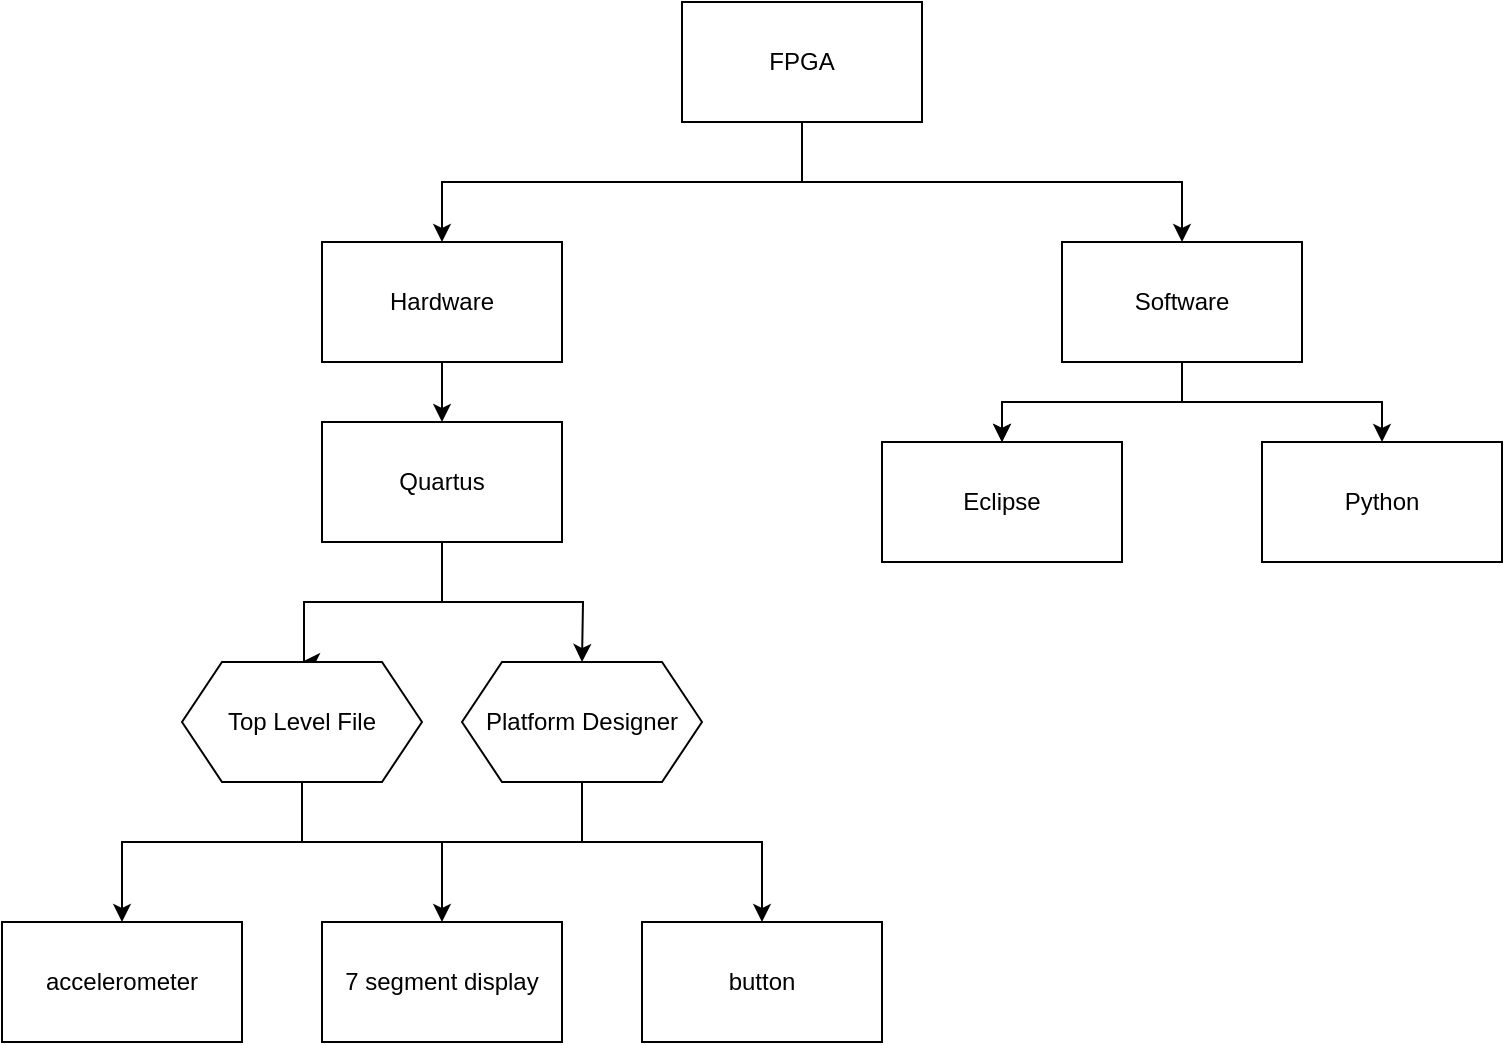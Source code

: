 <mxfile version="26.1.1">
  <diagram name="第 1 页" id="17vdnPelhpcCsiIMeY3-">
    <mxGraphModel dx="1026" dy="684" grid="1" gridSize="10" guides="1" tooltips="1" connect="1" arrows="1" fold="1" page="1" pageScale="1" pageWidth="827" pageHeight="1169" math="0" shadow="0">
      <root>
        <mxCell id="0" />
        <mxCell id="1" parent="0" />
        <mxCell id="vZnL8T_8P3qCWIFmW41_-3" value="" style="edgeStyle=orthogonalEdgeStyle;rounded=0;orthogonalLoop=1;jettySize=auto;html=1;" edge="1" parent="1" source="vZnL8T_8P3qCWIFmW41_-1" target="vZnL8T_8P3qCWIFmW41_-2">
          <mxGeometry relative="1" as="geometry">
            <Array as="points">
              <mxPoint x="410" y="410" />
              <mxPoint x="230" y="410" />
            </Array>
          </mxGeometry>
        </mxCell>
        <mxCell id="vZnL8T_8P3qCWIFmW41_-4" style="edgeStyle=orthogonalEdgeStyle;rounded=0;orthogonalLoop=1;jettySize=auto;html=1;exitX=0.5;exitY=1;exitDx=0;exitDy=0;" edge="1" parent="1" source="vZnL8T_8P3qCWIFmW41_-1" target="vZnL8T_8P3qCWIFmW41_-5">
          <mxGeometry relative="1" as="geometry">
            <mxPoint x="550" y="470" as="targetPoint" />
          </mxGeometry>
        </mxCell>
        <mxCell id="vZnL8T_8P3qCWIFmW41_-1" value="FPGA" style="rounded=0;whiteSpace=wrap;html=1;" vertex="1" parent="1">
          <mxGeometry x="350" y="320" width="120" height="60" as="geometry" />
        </mxCell>
        <mxCell id="vZnL8T_8P3qCWIFmW41_-7" value="" style="edgeStyle=orthogonalEdgeStyle;rounded=0;orthogonalLoop=1;jettySize=auto;html=1;" edge="1" parent="1" source="vZnL8T_8P3qCWIFmW41_-2" target="vZnL8T_8P3qCWIFmW41_-6">
          <mxGeometry relative="1" as="geometry" />
        </mxCell>
        <mxCell id="vZnL8T_8P3qCWIFmW41_-2" value="Hardware" style="rounded=0;whiteSpace=wrap;html=1;" vertex="1" parent="1">
          <mxGeometry x="170" y="440" width="120" height="60" as="geometry" />
        </mxCell>
        <mxCell id="vZnL8T_8P3qCWIFmW41_-9" value="" style="edgeStyle=orthogonalEdgeStyle;rounded=0;orthogonalLoop=1;jettySize=auto;html=1;" edge="1" parent="1" source="vZnL8T_8P3qCWIFmW41_-5" target="vZnL8T_8P3qCWIFmW41_-8">
          <mxGeometry relative="1" as="geometry" />
        </mxCell>
        <mxCell id="vZnL8T_8P3qCWIFmW41_-10" value="" style="edgeStyle=orthogonalEdgeStyle;rounded=0;orthogonalLoop=1;jettySize=auto;html=1;" edge="1" parent="1" source="vZnL8T_8P3qCWIFmW41_-5" target="vZnL8T_8P3qCWIFmW41_-8">
          <mxGeometry relative="1" as="geometry" />
        </mxCell>
        <mxCell id="vZnL8T_8P3qCWIFmW41_-11" style="edgeStyle=orthogonalEdgeStyle;rounded=0;orthogonalLoop=1;jettySize=auto;html=1;exitX=0.5;exitY=1;exitDx=0;exitDy=0;" edge="1" parent="1" source="vZnL8T_8P3qCWIFmW41_-5" target="vZnL8T_8P3qCWIFmW41_-12">
          <mxGeometry relative="1" as="geometry">
            <mxPoint x="640" y="580" as="targetPoint" />
          </mxGeometry>
        </mxCell>
        <mxCell id="vZnL8T_8P3qCWIFmW41_-5" value="Software" style="rounded=0;whiteSpace=wrap;html=1;" vertex="1" parent="1">
          <mxGeometry x="540" y="440" width="120" height="60" as="geometry" />
        </mxCell>
        <mxCell id="vZnL8T_8P3qCWIFmW41_-14" value="" style="edgeStyle=orthogonalEdgeStyle;rounded=0;orthogonalLoop=1;jettySize=auto;html=1;" edge="1" parent="1" source="vZnL8T_8P3qCWIFmW41_-6">
          <mxGeometry relative="1" as="geometry">
            <mxPoint x="160" y="650" as="targetPoint" />
            <Array as="points">
              <mxPoint x="230" y="620" />
              <mxPoint x="161" y="620" />
            </Array>
          </mxGeometry>
        </mxCell>
        <mxCell id="vZnL8T_8P3qCWIFmW41_-15" style="edgeStyle=orthogonalEdgeStyle;rounded=0;orthogonalLoop=1;jettySize=auto;html=1;exitX=0.5;exitY=1;exitDx=0;exitDy=0;" edge="1" parent="1" source="vZnL8T_8P3qCWIFmW41_-6">
          <mxGeometry relative="1" as="geometry">
            <mxPoint x="300" y="650" as="targetPoint" />
          </mxGeometry>
        </mxCell>
        <mxCell id="vZnL8T_8P3qCWIFmW41_-6" value="Quartus" style="rounded=0;whiteSpace=wrap;html=1;" vertex="1" parent="1">
          <mxGeometry x="170" y="530" width="120" height="60" as="geometry" />
        </mxCell>
        <mxCell id="vZnL8T_8P3qCWIFmW41_-8" value="Eclipse" style="rounded=0;whiteSpace=wrap;html=1;" vertex="1" parent="1">
          <mxGeometry x="450" y="540" width="120" height="60" as="geometry" />
        </mxCell>
        <mxCell id="vZnL8T_8P3qCWIFmW41_-12" value="Python" style="rounded=0;whiteSpace=wrap;html=1;" vertex="1" parent="1">
          <mxGeometry x="640" y="540" width="120" height="60" as="geometry" />
        </mxCell>
        <mxCell id="vZnL8T_8P3qCWIFmW41_-17" value="7 segment display" style="rounded=0;whiteSpace=wrap;html=1;" vertex="1" parent="1">
          <mxGeometry x="170" y="780" width="120" height="60" as="geometry" />
        </mxCell>
        <mxCell id="vZnL8T_8P3qCWIFmW41_-20" value="button" style="whiteSpace=wrap;html=1;rounded=0;" vertex="1" parent="1">
          <mxGeometry x="330" y="780" width="120" height="60" as="geometry" />
        </mxCell>
        <mxCell id="vZnL8T_8P3qCWIFmW41_-22" value="accelerometer" style="whiteSpace=wrap;html=1;rounded=0;" vertex="1" parent="1">
          <mxGeometry x="10" y="780" width="120" height="60" as="geometry" />
        </mxCell>
        <mxCell id="vZnL8T_8P3qCWIFmW41_-31" style="edgeStyle=orthogonalEdgeStyle;rounded=0;orthogonalLoop=1;jettySize=auto;html=1;entryX=0.5;entryY=0;entryDx=0;entryDy=0;" edge="1" parent="1" source="vZnL8T_8P3qCWIFmW41_-26" target="vZnL8T_8P3qCWIFmW41_-22">
          <mxGeometry relative="1" as="geometry">
            <Array as="points">
              <mxPoint x="160" y="740" />
              <mxPoint x="70" y="740" />
            </Array>
          </mxGeometry>
        </mxCell>
        <mxCell id="vZnL8T_8P3qCWIFmW41_-26" value="Top Level File" style="shape=hexagon;perimeter=hexagonPerimeter2;whiteSpace=wrap;html=1;fixedSize=1;" vertex="1" parent="1">
          <mxGeometry x="100" y="650" width="120" height="60" as="geometry" />
        </mxCell>
        <mxCell id="vZnL8T_8P3qCWIFmW41_-32" style="edgeStyle=orthogonalEdgeStyle;rounded=0;orthogonalLoop=1;jettySize=auto;html=1;entryX=0.5;entryY=0;entryDx=0;entryDy=0;" edge="1" parent="1" source="vZnL8T_8P3qCWIFmW41_-27" target="vZnL8T_8P3qCWIFmW41_-20">
          <mxGeometry relative="1" as="geometry">
            <Array as="points">
              <mxPoint x="300" y="740" />
              <mxPoint x="390" y="740" />
            </Array>
          </mxGeometry>
        </mxCell>
        <mxCell id="vZnL8T_8P3qCWIFmW41_-27" value="Platform Designer" style="shape=hexagon;perimeter=hexagonPerimeter2;whiteSpace=wrap;html=1;fixedSize=1;" vertex="1" parent="1">
          <mxGeometry x="240" y="650" width="120" height="60" as="geometry" />
        </mxCell>
        <mxCell id="vZnL8T_8P3qCWIFmW41_-29" value="" style="endArrow=none;html=1;rounded=0;exitX=0.5;exitY=1;exitDx=0;exitDy=0;entryX=0.5;entryY=1;entryDx=0;entryDy=0;" edge="1" parent="1" source="vZnL8T_8P3qCWIFmW41_-26" target="vZnL8T_8P3qCWIFmW41_-27">
          <mxGeometry width="50" height="50" relative="1" as="geometry">
            <mxPoint x="380" y="770" as="sourcePoint" />
            <mxPoint x="430" y="720" as="targetPoint" />
            <Array as="points">
              <mxPoint x="160" y="740" />
              <mxPoint x="300" y="740" />
            </Array>
          </mxGeometry>
        </mxCell>
        <mxCell id="vZnL8T_8P3qCWIFmW41_-33" value="" style="endArrow=classic;html=1;rounded=0;entryX=0.5;entryY=0;entryDx=0;entryDy=0;" edge="1" parent="1" target="vZnL8T_8P3qCWIFmW41_-17">
          <mxGeometry width="50" height="50" relative="1" as="geometry">
            <mxPoint x="230" y="740" as="sourcePoint" />
            <mxPoint x="430" y="720" as="targetPoint" />
          </mxGeometry>
        </mxCell>
      </root>
    </mxGraphModel>
  </diagram>
</mxfile>
